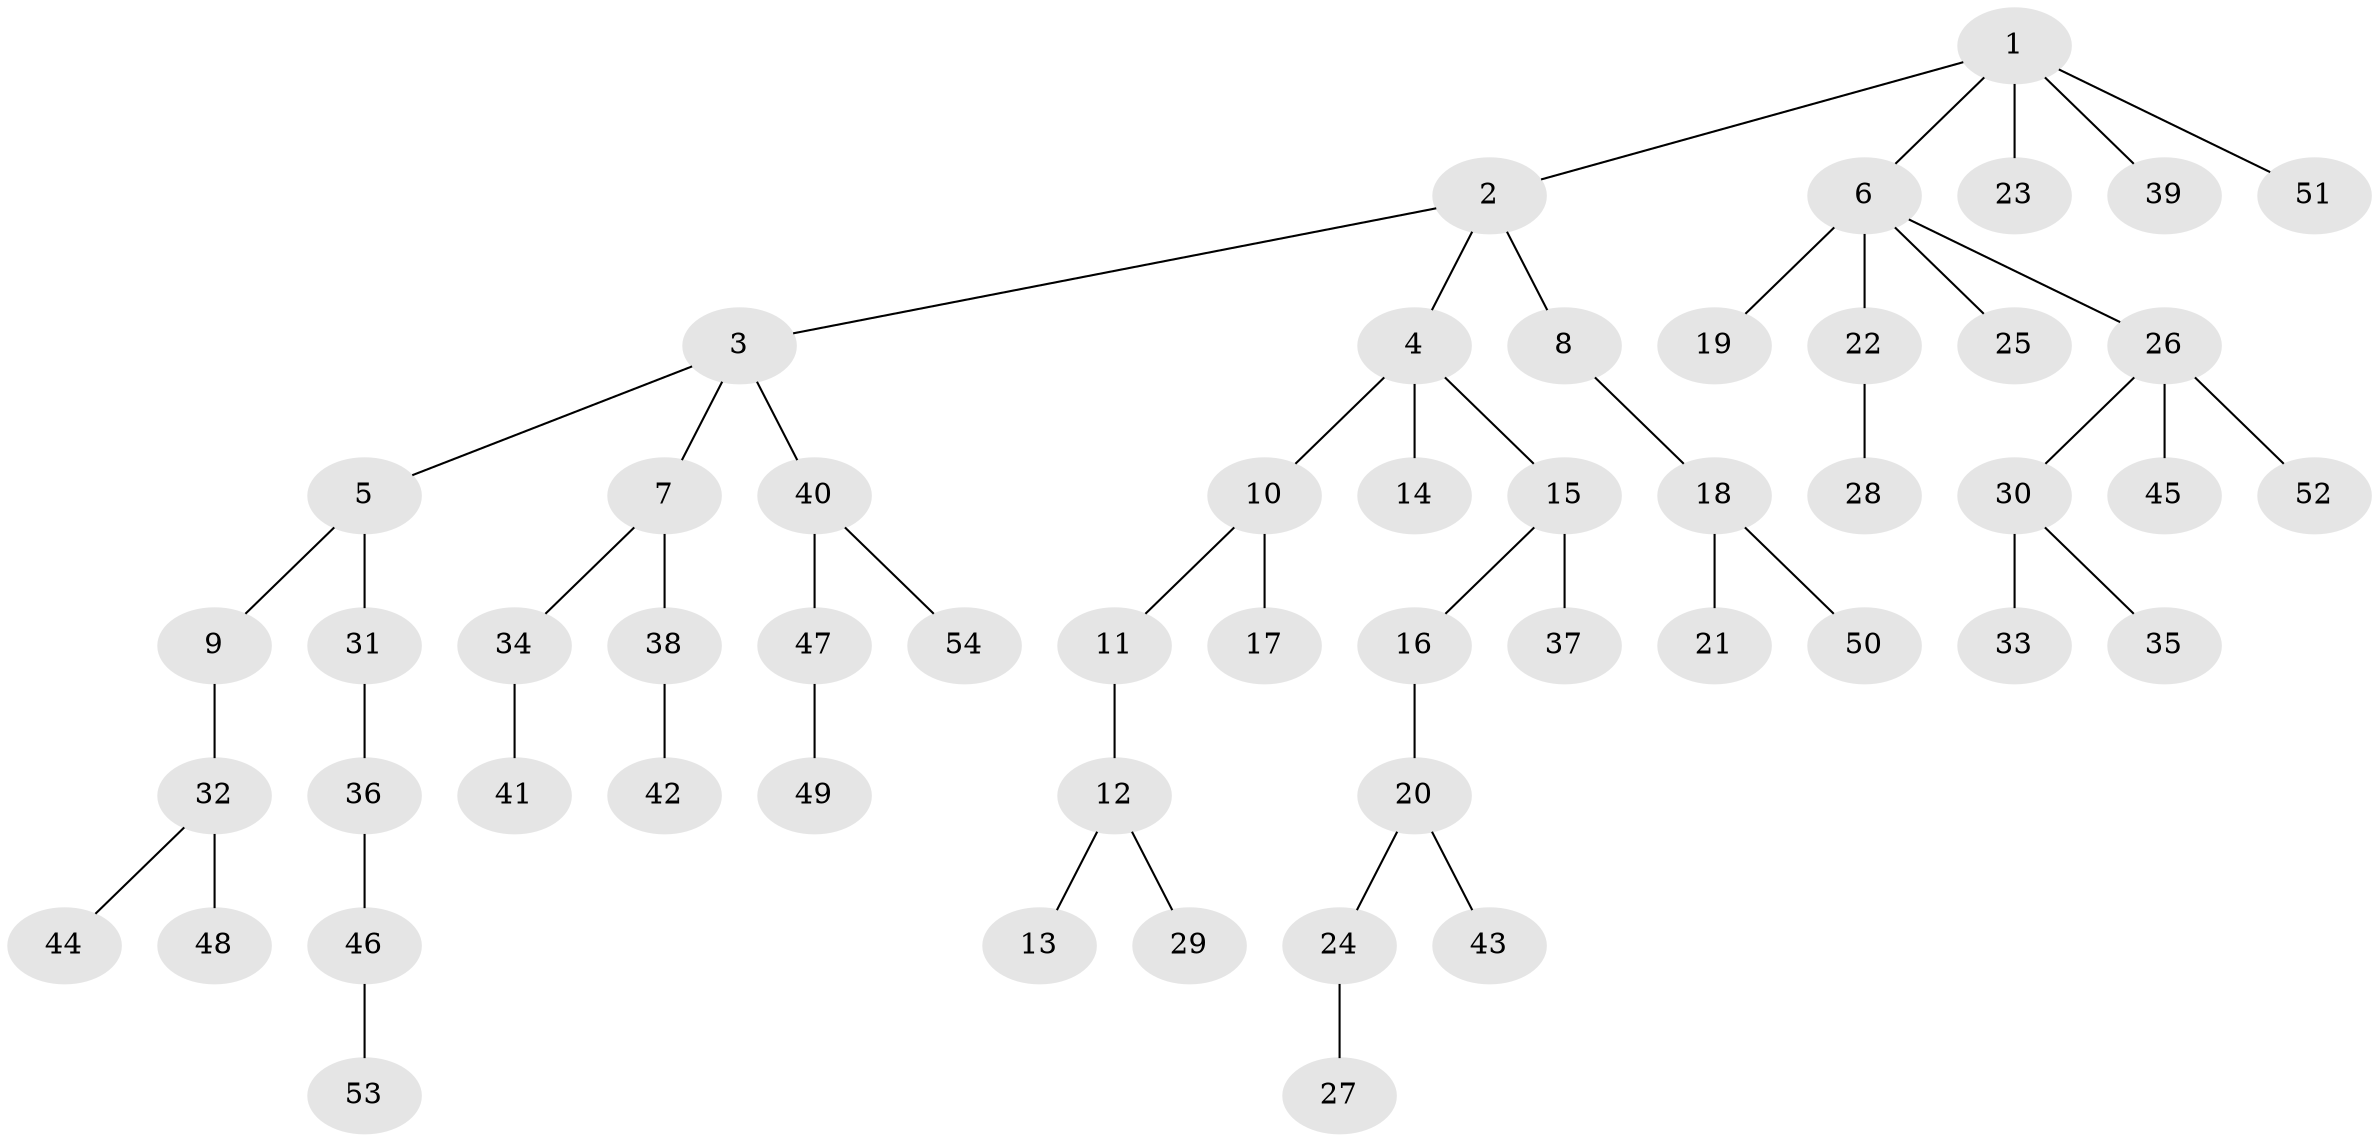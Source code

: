 // coarse degree distribution, {4: 0.058823529411764705, 6: 0.029411764705882353, 5: 0.029411764705882353, 3: 0.14705882352941177, 2: 0.20588235294117646, 1: 0.5294117647058824}
// Generated by graph-tools (version 1.1) at 2025/42/03/06/25 10:42:04]
// undirected, 54 vertices, 53 edges
graph export_dot {
graph [start="1"]
  node [color=gray90,style=filled];
  1;
  2;
  3;
  4;
  5;
  6;
  7;
  8;
  9;
  10;
  11;
  12;
  13;
  14;
  15;
  16;
  17;
  18;
  19;
  20;
  21;
  22;
  23;
  24;
  25;
  26;
  27;
  28;
  29;
  30;
  31;
  32;
  33;
  34;
  35;
  36;
  37;
  38;
  39;
  40;
  41;
  42;
  43;
  44;
  45;
  46;
  47;
  48;
  49;
  50;
  51;
  52;
  53;
  54;
  1 -- 2;
  1 -- 6;
  1 -- 23;
  1 -- 39;
  1 -- 51;
  2 -- 3;
  2 -- 4;
  2 -- 8;
  3 -- 5;
  3 -- 7;
  3 -- 40;
  4 -- 10;
  4 -- 14;
  4 -- 15;
  5 -- 9;
  5 -- 31;
  6 -- 19;
  6 -- 22;
  6 -- 25;
  6 -- 26;
  7 -- 34;
  7 -- 38;
  8 -- 18;
  9 -- 32;
  10 -- 11;
  10 -- 17;
  11 -- 12;
  12 -- 13;
  12 -- 29;
  15 -- 16;
  15 -- 37;
  16 -- 20;
  18 -- 21;
  18 -- 50;
  20 -- 24;
  20 -- 43;
  22 -- 28;
  24 -- 27;
  26 -- 30;
  26 -- 45;
  26 -- 52;
  30 -- 33;
  30 -- 35;
  31 -- 36;
  32 -- 44;
  32 -- 48;
  34 -- 41;
  36 -- 46;
  38 -- 42;
  40 -- 47;
  40 -- 54;
  46 -- 53;
  47 -- 49;
}
